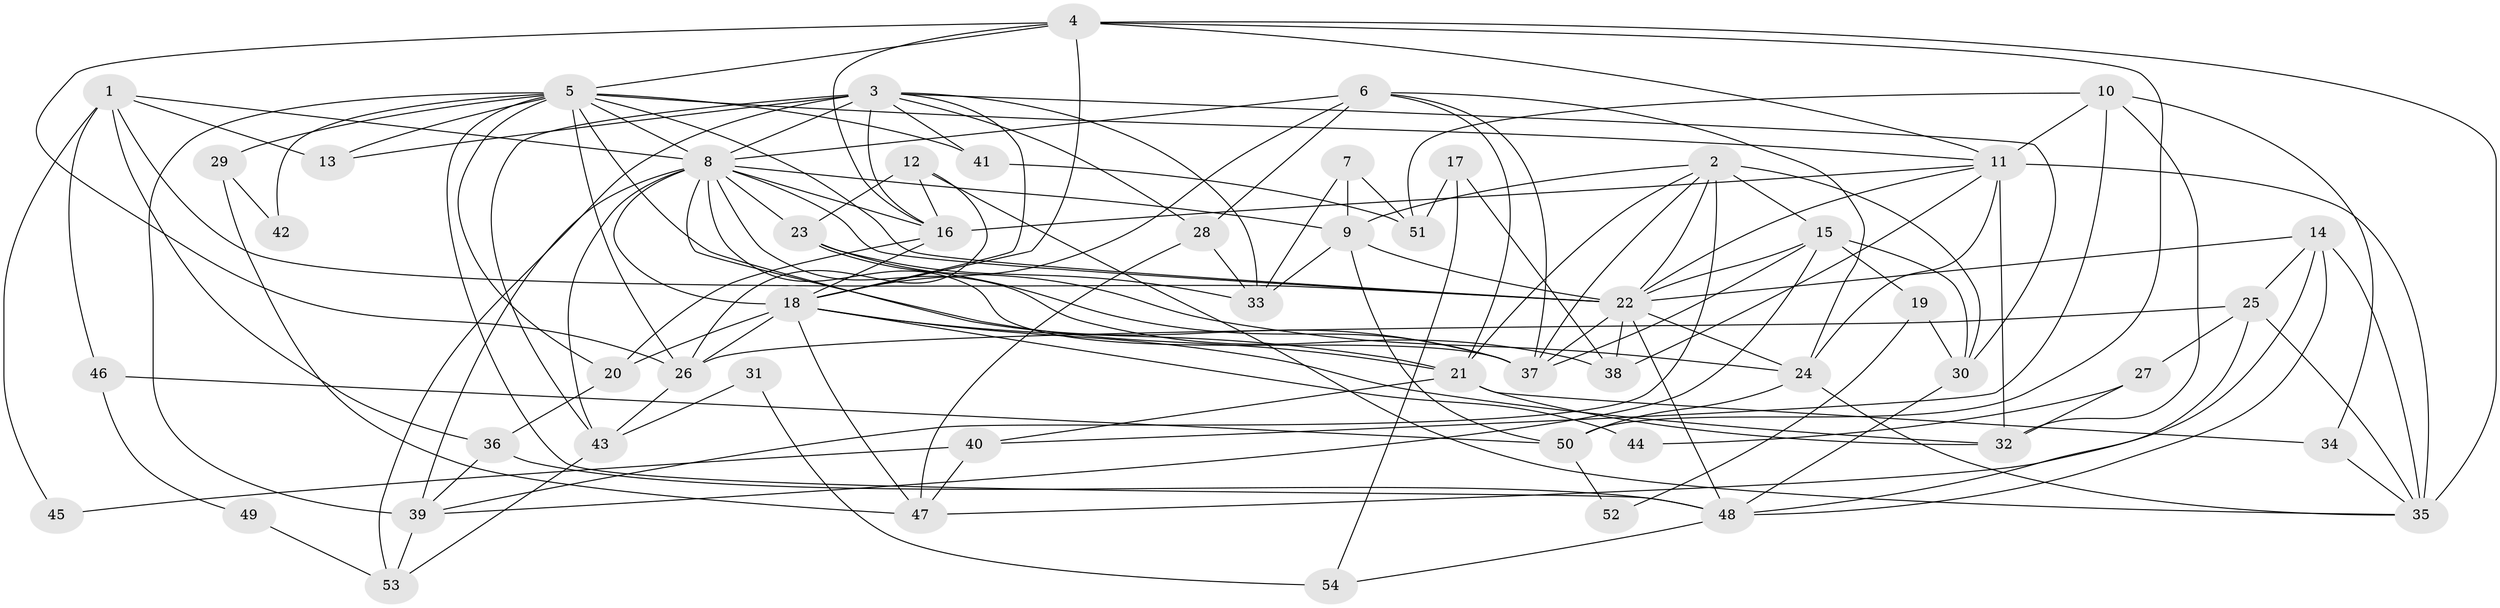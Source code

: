 // original degree distribution, {6: 0.07407407407407407, 3: 0.24074074074074073, 5: 0.23148148148148148, 7: 0.037037037037037035, 2: 0.18518518518518517, 4: 0.2037037037037037, 8: 0.018518518518518517, 9: 0.009259259259259259}
// Generated by graph-tools (version 1.1) at 2025/36/03/09/25 02:36:06]
// undirected, 54 vertices, 142 edges
graph export_dot {
graph [start="1"]
  node [color=gray90,style=filled];
  1;
  2;
  3;
  4;
  5;
  6;
  7;
  8;
  9;
  10;
  11;
  12;
  13;
  14;
  15;
  16;
  17;
  18;
  19;
  20;
  21;
  22;
  23;
  24;
  25;
  26;
  27;
  28;
  29;
  30;
  31;
  32;
  33;
  34;
  35;
  36;
  37;
  38;
  39;
  40;
  41;
  42;
  43;
  44;
  45;
  46;
  47;
  48;
  49;
  50;
  51;
  52;
  53;
  54;
  1 -- 8 [weight=1.0];
  1 -- 13 [weight=1.0];
  1 -- 22 [weight=1.0];
  1 -- 36 [weight=1.0];
  1 -- 45 [weight=1.0];
  1 -- 46 [weight=1.0];
  2 -- 9 [weight=1.0];
  2 -- 15 [weight=2.0];
  2 -- 21 [weight=1.0];
  2 -- 22 [weight=1.0];
  2 -- 30 [weight=1.0];
  2 -- 37 [weight=1.0];
  2 -- 39 [weight=1.0];
  3 -- 8 [weight=2.0];
  3 -- 13 [weight=1.0];
  3 -- 16 [weight=1.0];
  3 -- 18 [weight=2.0];
  3 -- 28 [weight=1.0];
  3 -- 30 [weight=1.0];
  3 -- 33 [weight=1.0];
  3 -- 41 [weight=1.0];
  3 -- 43 [weight=2.0];
  3 -- 53 [weight=1.0];
  4 -- 5 [weight=1.0];
  4 -- 11 [weight=1.0];
  4 -- 16 [weight=2.0];
  4 -- 18 [weight=2.0];
  4 -- 26 [weight=1.0];
  4 -- 35 [weight=2.0];
  4 -- 50 [weight=1.0];
  5 -- 8 [weight=2.0];
  5 -- 11 [weight=1.0];
  5 -- 13 [weight=1.0];
  5 -- 20 [weight=1.0];
  5 -- 22 [weight=1.0];
  5 -- 26 [weight=1.0];
  5 -- 29 [weight=1.0];
  5 -- 37 [weight=1.0];
  5 -- 39 [weight=1.0];
  5 -- 41 [weight=1.0];
  5 -- 42 [weight=1.0];
  5 -- 48 [weight=1.0];
  6 -- 8 [weight=1.0];
  6 -- 18 [weight=1.0];
  6 -- 21 [weight=1.0];
  6 -- 24 [weight=1.0];
  6 -- 28 [weight=1.0];
  6 -- 37 [weight=1.0];
  7 -- 9 [weight=1.0];
  7 -- 33 [weight=1.0];
  7 -- 51 [weight=1.0];
  8 -- 9 [weight=1.0];
  8 -- 16 [weight=1.0];
  8 -- 18 [weight=1.0];
  8 -- 21 [weight=2.0];
  8 -- 22 [weight=1.0];
  8 -- 23 [weight=1.0];
  8 -- 37 [weight=3.0];
  8 -- 38 [weight=1.0];
  8 -- 39 [weight=2.0];
  8 -- 43 [weight=1.0];
  9 -- 22 [weight=2.0];
  9 -- 33 [weight=1.0];
  9 -- 50 [weight=1.0];
  10 -- 11 [weight=1.0];
  10 -- 32 [weight=2.0];
  10 -- 34 [weight=1.0];
  10 -- 40 [weight=1.0];
  10 -- 51 [weight=1.0];
  11 -- 16 [weight=1.0];
  11 -- 22 [weight=1.0];
  11 -- 24 [weight=1.0];
  11 -- 32 [weight=1.0];
  11 -- 35 [weight=1.0];
  11 -- 38 [weight=1.0];
  12 -- 16 [weight=2.0];
  12 -- 23 [weight=1.0];
  12 -- 26 [weight=1.0];
  12 -- 35 [weight=1.0];
  14 -- 22 [weight=1.0];
  14 -- 25 [weight=1.0];
  14 -- 35 [weight=2.0];
  14 -- 47 [weight=1.0];
  14 -- 48 [weight=1.0];
  15 -- 19 [weight=1.0];
  15 -- 22 [weight=1.0];
  15 -- 30 [weight=1.0];
  15 -- 37 [weight=1.0];
  15 -- 39 [weight=1.0];
  16 -- 18 [weight=1.0];
  16 -- 20 [weight=1.0];
  17 -- 38 [weight=1.0];
  17 -- 51 [weight=1.0];
  17 -- 54 [weight=1.0];
  18 -- 20 [weight=1.0];
  18 -- 21 [weight=1.0];
  18 -- 26 [weight=1.0];
  18 -- 32 [weight=1.0];
  18 -- 44 [weight=1.0];
  18 -- 47 [weight=1.0];
  19 -- 30 [weight=1.0];
  19 -- 52 [weight=1.0];
  20 -- 36 [weight=1.0];
  21 -- 32 [weight=3.0];
  21 -- 34 [weight=1.0];
  21 -- 40 [weight=1.0];
  22 -- 24 [weight=1.0];
  22 -- 37 [weight=1.0];
  22 -- 38 [weight=1.0];
  22 -- 48 [weight=1.0];
  23 -- 24 [weight=1.0];
  23 -- 33 [weight=1.0];
  23 -- 37 [weight=1.0];
  24 -- 35 [weight=1.0];
  24 -- 50 [weight=1.0];
  25 -- 26 [weight=1.0];
  25 -- 27 [weight=1.0];
  25 -- 35 [weight=1.0];
  25 -- 48 [weight=1.0];
  26 -- 43 [weight=1.0];
  27 -- 32 [weight=1.0];
  27 -- 44 [weight=1.0];
  28 -- 33 [weight=1.0];
  28 -- 47 [weight=1.0];
  29 -- 42 [weight=1.0];
  29 -- 47 [weight=1.0];
  30 -- 48 [weight=1.0];
  31 -- 43 [weight=1.0];
  31 -- 54 [weight=1.0];
  34 -- 35 [weight=1.0];
  36 -- 39 [weight=1.0];
  36 -- 48 [weight=1.0];
  39 -- 53 [weight=1.0];
  40 -- 45 [weight=1.0];
  40 -- 47 [weight=1.0];
  41 -- 51 [weight=1.0];
  43 -- 53 [weight=1.0];
  46 -- 49 [weight=1.0];
  46 -- 50 [weight=1.0];
  48 -- 54 [weight=1.0];
  49 -- 53 [weight=1.0];
  50 -- 52 [weight=1.0];
}
